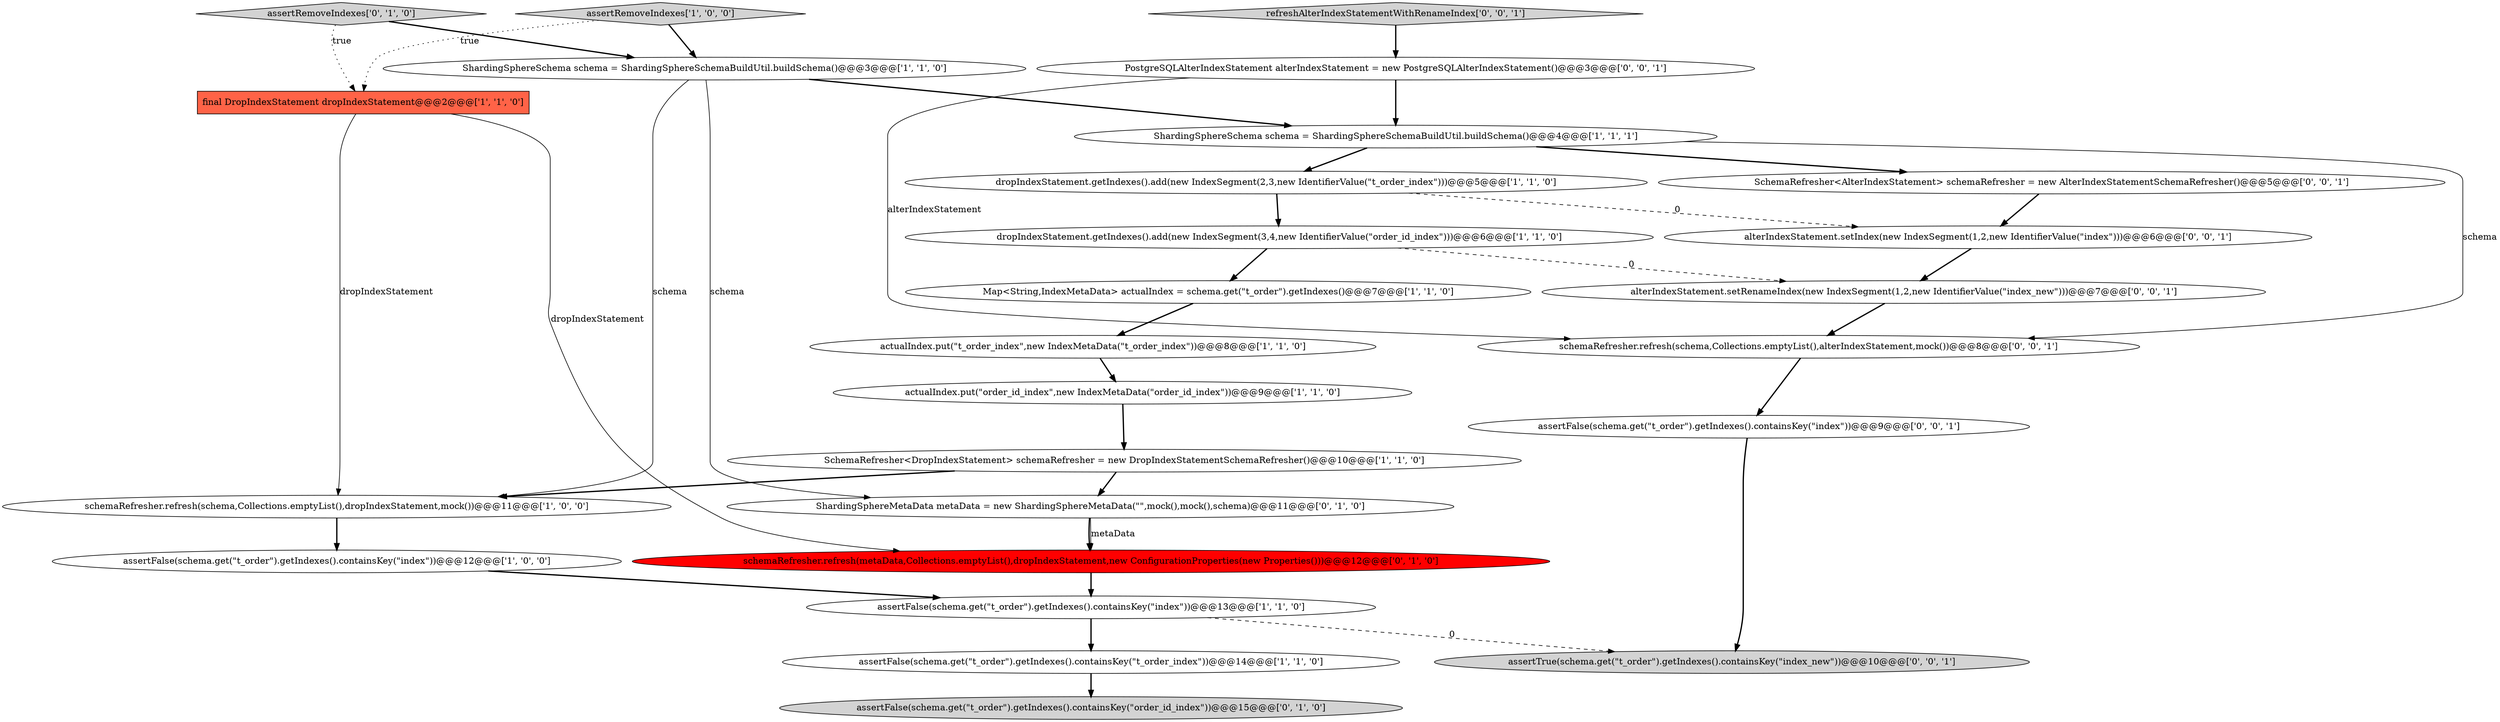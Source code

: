 digraph {
12 [style = filled, label = "final DropIndexStatement dropIndexStatement@@@2@@@['1', '1', '0']", fillcolor = tomato, shape = box image = "AAA0AAABBB1BBB"];
7 [style = filled, label = "dropIndexStatement.getIndexes().add(new IndexSegment(3,4,new IdentifierValue(\"order_id_index\")))@@@6@@@['1', '1', '0']", fillcolor = white, shape = ellipse image = "AAA0AAABBB1BBB"];
1 [style = filled, label = "ShardingSphereSchema schema = ShardingSphereSchemaBuildUtil.buildSchema()@@@3@@@['1', '1', '0']", fillcolor = white, shape = ellipse image = "AAA0AAABBB1BBB"];
13 [style = filled, label = "assertFalse(schema.get(\"t_order\").getIndexes().containsKey(\"index\"))@@@12@@@['1', '0', '0']", fillcolor = white, shape = ellipse image = "AAA0AAABBB1BBB"];
19 [style = filled, label = "schemaRefresher.refresh(schema,Collections.emptyList(),alterIndexStatement,mock())@@@8@@@['0', '0', '1']", fillcolor = white, shape = ellipse image = "AAA0AAABBB3BBB"];
17 [style = filled, label = "schemaRefresher.refresh(metaData,Collections.emptyList(),dropIndexStatement,new ConfigurationProperties(new Properties()))@@@12@@@['0', '1', '0']", fillcolor = red, shape = ellipse image = "AAA1AAABBB2BBB"];
14 [style = filled, label = "assertFalse(schema.get(\"t_order\").getIndexes().containsKey(\"order_id_index\"))@@@15@@@['0', '1', '0']", fillcolor = lightgray, shape = ellipse image = "AAA0AAABBB2BBB"];
8 [style = filled, label = "dropIndexStatement.getIndexes().add(new IndexSegment(2,3,new IdentifierValue(\"t_order_index\")))@@@5@@@['1', '1', '0']", fillcolor = white, shape = ellipse image = "AAA0AAABBB1BBB"];
9 [style = filled, label = "SchemaRefresher<DropIndexStatement> schemaRefresher = new DropIndexStatementSchemaRefresher()@@@10@@@['1', '1', '0']", fillcolor = white, shape = ellipse image = "AAA0AAABBB1BBB"];
22 [style = filled, label = "alterIndexStatement.setIndex(new IndexSegment(1,2,new IdentifierValue(\"index\")))@@@6@@@['0', '0', '1']", fillcolor = white, shape = ellipse image = "AAA0AAABBB3BBB"];
16 [style = filled, label = "assertRemoveIndexes['0', '1', '0']", fillcolor = lightgray, shape = diamond image = "AAA0AAABBB2BBB"];
23 [style = filled, label = "assertFalse(schema.get(\"t_order\").getIndexes().containsKey(\"index\"))@@@9@@@['0', '0', '1']", fillcolor = white, shape = ellipse image = "AAA0AAABBB3BBB"];
6 [style = filled, label = "schemaRefresher.refresh(schema,Collections.emptyList(),dropIndexStatement,mock())@@@11@@@['1', '0', '0']", fillcolor = white, shape = ellipse image = "AAA0AAABBB1BBB"];
15 [style = filled, label = "ShardingSphereMetaData metaData = new ShardingSphereMetaData(\"\",mock(),mock(),schema)@@@11@@@['0', '1', '0']", fillcolor = white, shape = ellipse image = "AAA0AAABBB2BBB"];
11 [style = filled, label = "ShardingSphereSchema schema = ShardingSphereSchemaBuildUtil.buildSchema()@@@4@@@['1', '1', '1']", fillcolor = white, shape = ellipse image = "AAA0AAABBB1BBB"];
2 [style = filled, label = "assertRemoveIndexes['1', '0', '0']", fillcolor = lightgray, shape = diamond image = "AAA0AAABBB1BBB"];
0 [style = filled, label = "actualIndex.put(\"t_order_index\",new IndexMetaData(\"t_order_index\"))@@@8@@@['1', '1', '0']", fillcolor = white, shape = ellipse image = "AAA0AAABBB1BBB"];
20 [style = filled, label = "alterIndexStatement.setRenameIndex(new IndexSegment(1,2,new IdentifierValue(\"index_new\")))@@@7@@@['0', '0', '1']", fillcolor = white, shape = ellipse image = "AAA0AAABBB3BBB"];
24 [style = filled, label = "assertTrue(schema.get(\"t_order\").getIndexes().containsKey(\"index_new\"))@@@10@@@['0', '0', '1']", fillcolor = lightgray, shape = ellipse image = "AAA0AAABBB3BBB"];
5 [style = filled, label = "assertFalse(schema.get(\"t_order\").getIndexes().containsKey(\"index\"))@@@13@@@['1', '1', '0']", fillcolor = white, shape = ellipse image = "AAA0AAABBB1BBB"];
18 [style = filled, label = "refreshAlterIndexStatementWithRenameIndex['0', '0', '1']", fillcolor = lightgray, shape = diamond image = "AAA0AAABBB3BBB"];
25 [style = filled, label = "PostgreSQLAlterIndexStatement alterIndexStatement = new PostgreSQLAlterIndexStatement()@@@3@@@['0', '0', '1']", fillcolor = white, shape = ellipse image = "AAA0AAABBB3BBB"];
4 [style = filled, label = "actualIndex.put(\"order_id_index\",new IndexMetaData(\"order_id_index\"))@@@9@@@['1', '1', '0']", fillcolor = white, shape = ellipse image = "AAA0AAABBB1BBB"];
3 [style = filled, label = "assertFalse(schema.get(\"t_order\").getIndexes().containsKey(\"t_order_index\"))@@@14@@@['1', '1', '0']", fillcolor = white, shape = ellipse image = "AAA0AAABBB1BBB"];
21 [style = filled, label = "SchemaRefresher<AlterIndexStatement> schemaRefresher = new AlterIndexStatementSchemaRefresher()@@@5@@@['0', '0', '1']", fillcolor = white, shape = ellipse image = "AAA0AAABBB3BBB"];
10 [style = filled, label = "Map<String,IndexMetaData> actualIndex = schema.get(\"t_order\").getIndexes()@@@7@@@['1', '1', '0']", fillcolor = white, shape = ellipse image = "AAA0AAABBB1BBB"];
5->3 [style = bold, label=""];
4->9 [style = bold, label=""];
17->5 [style = bold, label=""];
16->12 [style = dotted, label="true"];
1->6 [style = solid, label="schema"];
7->10 [style = bold, label=""];
2->1 [style = bold, label=""];
11->21 [style = bold, label=""];
3->14 [style = bold, label=""];
5->24 [style = dashed, label="0"];
1->15 [style = solid, label="schema"];
7->20 [style = dashed, label="0"];
25->19 [style = solid, label="alterIndexStatement"];
8->7 [style = bold, label=""];
9->6 [style = bold, label=""];
1->11 [style = bold, label=""];
8->22 [style = dashed, label="0"];
15->17 [style = bold, label=""];
23->24 [style = bold, label=""];
22->20 [style = bold, label=""];
16->1 [style = bold, label=""];
0->4 [style = bold, label=""];
25->11 [style = bold, label=""];
9->15 [style = bold, label=""];
21->22 [style = bold, label=""];
19->23 [style = bold, label=""];
6->13 [style = bold, label=""];
11->19 [style = solid, label="schema"];
10->0 [style = bold, label=""];
18->25 [style = bold, label=""];
13->5 [style = bold, label=""];
2->12 [style = dotted, label="true"];
11->8 [style = bold, label=""];
15->17 [style = solid, label="metaData"];
20->19 [style = bold, label=""];
12->17 [style = solid, label="dropIndexStatement"];
12->6 [style = solid, label="dropIndexStatement"];
}
